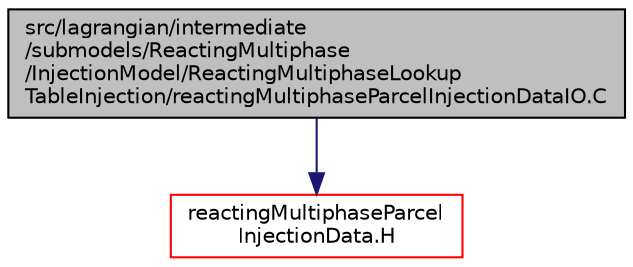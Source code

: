digraph "src/lagrangian/intermediate/submodels/ReactingMultiphase/InjectionModel/ReactingMultiphaseLookupTableInjection/reactingMultiphaseParcelInjectionDataIO.C"
{
  bgcolor="transparent";
  edge [fontname="Helvetica",fontsize="10",labelfontname="Helvetica",labelfontsize="10"];
  node [fontname="Helvetica",fontsize="10",shape=record];
  Node1 [label="src/lagrangian/intermediate\l/submodels/ReactingMultiphase\l/InjectionModel/ReactingMultiphaseLookup\lTableInjection/reactingMultiphaseParcelInjectionDataIO.C",height=0.2,width=0.4,color="black", fillcolor="grey75", style="filled", fontcolor="black"];
  Node1 -> Node2 [color="midnightblue",fontsize="10",style="solid",fontname="Helvetica"];
  Node2 [label="reactingMultiphaseParcel\lInjectionData.H",height=0.2,width=0.4,color="red",URL="$a07154.html"];
}
